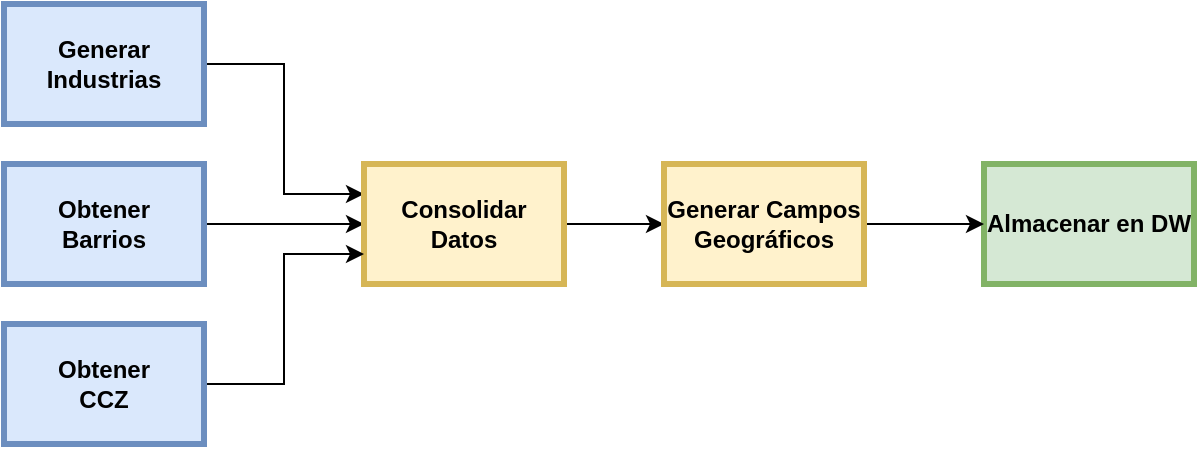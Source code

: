 <mxfile pages="1" version="11.2.5" type="device"><diagram name="Page-1" id="c7558073-3199-34d8-9f00-42111426c3f3"><mxGraphModel dx="786" dy="582" grid="1" gridSize="10" guides="1" tooltips="1" connect="1" arrows="1" fold="1" page="1" pageScale="1" pageWidth="826" pageHeight="1169" background="#ffffff" math="0" shadow="0"><root><mxCell id="0"/><mxCell id="1" parent="0"/><mxCell id="bUbROXaSIKO-hEf3z7GB-12" style="edgeStyle=orthogonalEdgeStyle;rounded=0;orthogonalLoop=1;jettySize=auto;html=1;exitX=1;exitY=0.5;exitDx=0;exitDy=0;entryX=0;entryY=0.25;entryDx=0;entryDy=0;" edge="1" parent="1" source="bUbROXaSIKO-hEf3z7GB-13" target="bUbROXaSIKO-hEf3z7GB-18"><mxGeometry relative="1" as="geometry"/></mxCell><mxCell id="bUbROXaSIKO-hEf3z7GB-13" value="Generar Industrias" style="whiteSpace=wrap;align=center;verticalAlign=middle;fontStyle=1;strokeWidth=3;fillColor=#dae8fc;strokeColor=#6c8ebf;" vertex="1" parent="1"><mxGeometry x="120" y="140" width="100" height="60" as="geometry"/></mxCell><mxCell id="bUbROXaSIKO-hEf3z7GB-14" value="Almacenar en DW" style="whiteSpace=wrap;align=center;verticalAlign=middle;fontStyle=1;strokeWidth=3;fillColor=#d5e8d4;strokeColor=#82b366;" vertex="1" parent="1"><mxGeometry x="610" y="220" width="105" height="60" as="geometry"/></mxCell><mxCell id="bUbROXaSIKO-hEf3z7GB-15" style="edgeStyle=orthogonalEdgeStyle;rounded=0;orthogonalLoop=1;jettySize=auto;html=1;exitX=1;exitY=0.5;exitDx=0;exitDy=0;entryX=0;entryY=0.5;entryDx=0;entryDy=0;" edge="1" parent="1" source="bUbROXaSIKO-hEf3z7GB-16" target="bUbROXaSIKO-hEf3z7GB-18"><mxGeometry relative="1" as="geometry"/></mxCell><mxCell id="bUbROXaSIKO-hEf3z7GB-16" value="Obtener&#10;Barrios" style="whiteSpace=wrap;align=center;verticalAlign=middle;fontStyle=1;strokeWidth=3;fillColor=#dae8fc;strokeColor=#6c8ebf;" vertex="1" parent="1"><mxGeometry x="120" y="220" width="100" height="60" as="geometry"/></mxCell><mxCell id="bUbROXaSIKO-hEf3z7GB-17" style="edgeStyle=orthogonalEdgeStyle;rounded=0;orthogonalLoop=1;jettySize=auto;html=1;exitX=1;exitY=0.5;exitDx=0;exitDy=0;entryX=0;entryY=0.5;entryDx=0;entryDy=0;" edge="1" parent="1" source="bUbROXaSIKO-hEf3z7GB-18" target="bUbROXaSIKO-hEf3z7GB-22"><mxGeometry relative="1" as="geometry"/></mxCell><mxCell id="bUbROXaSIKO-hEf3z7GB-18" value="Consolidar&#10;Datos" style="whiteSpace=wrap;align=center;verticalAlign=middle;fontStyle=1;strokeWidth=3;fillColor=#fff2cc;strokeColor=#d6b656;" vertex="1" parent="1"><mxGeometry x="300" y="220" width="100" height="60" as="geometry"/></mxCell><mxCell id="bUbROXaSIKO-hEf3z7GB-19" style="edgeStyle=orthogonalEdgeStyle;rounded=0;orthogonalLoop=1;jettySize=auto;html=1;exitX=1;exitY=0.5;exitDx=0;exitDy=0;entryX=0;entryY=0.75;entryDx=0;entryDy=0;" edge="1" parent="1" source="bUbROXaSIKO-hEf3z7GB-20" target="bUbROXaSIKO-hEf3z7GB-18"><mxGeometry relative="1" as="geometry"/></mxCell><mxCell id="bUbROXaSIKO-hEf3z7GB-20" value="Obtener&#10;CCZ" style="whiteSpace=wrap;align=center;verticalAlign=middle;fontStyle=1;strokeWidth=3;fillColor=#dae8fc;strokeColor=#6c8ebf;" vertex="1" parent="1"><mxGeometry x="120" y="300" width="100" height="60" as="geometry"/></mxCell><mxCell id="bUbROXaSIKO-hEf3z7GB-21" style="edgeStyle=orthogonalEdgeStyle;rounded=0;orthogonalLoop=1;jettySize=auto;html=1;exitX=1;exitY=0.5;exitDx=0;exitDy=0;entryX=0;entryY=0.5;entryDx=0;entryDy=0;" edge="1" parent="1" source="bUbROXaSIKO-hEf3z7GB-22" target="bUbROXaSIKO-hEf3z7GB-14"><mxGeometry relative="1" as="geometry"/></mxCell><mxCell id="bUbROXaSIKO-hEf3z7GB-22" value="Generar Campos Geográficos" style="whiteSpace=wrap;align=center;verticalAlign=middle;fontStyle=1;strokeWidth=3;fillColor=#fff2cc;strokeColor=#d6b656;" vertex="1" parent="1"><mxGeometry x="450" y="220" width="100" height="60" as="geometry"/></mxCell></root></mxGraphModel></diagram></mxfile>